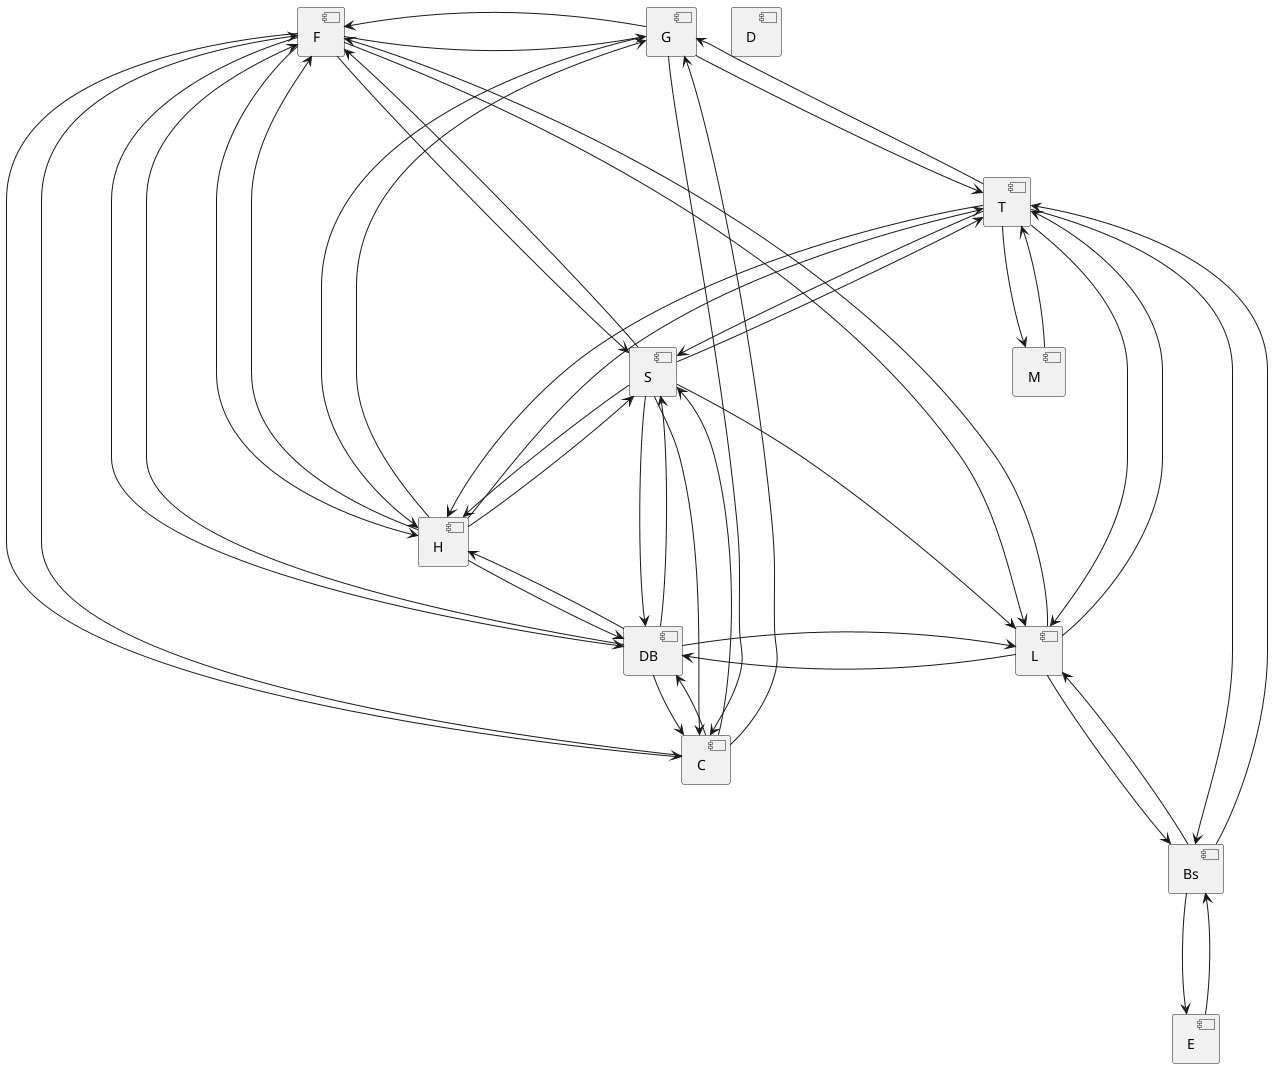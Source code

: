 @startuml

component C
component D
component E
component F
component G
component H
component L
component M
component Bs
component S
component T
component DB

C ---> F
C ---> G
C ---> S
C --> DB

E ---> Bs

F ---> C
F -> G
F --> H
F ---> L
F --> S
F --> DB

G ---> C
G -> F
G ---> H
G ---> T

H --> F
H ---> G
H ---> S
H ---> T
H --> DB

L ---> F
L ---> Bs
L ---> T
L -> DB

M ---> T

Bs ---> E
Bs ---> L
Bs ---> T

S ---> C
S --> F
S ---> H
S ---> L
S ---> T
S --> DB

T ---> G
T ---> H
T ---> L
T ---> M
T ---> Bs
T ---> S

DB --> C
DB --> F
DB --> H
DB -> L
DB --> S


@enduml